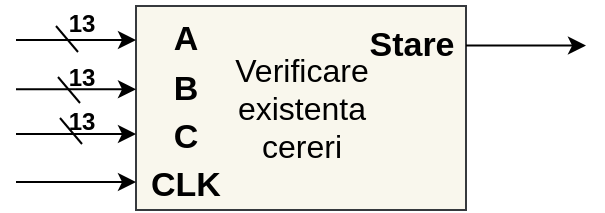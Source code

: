 <mxfile version="21.3.4" type="device">
  <diagram name="Page-1" id="VKMU4g4UH0HTz8x48zFp">
    <mxGraphModel dx="553" dy="308" grid="0" gridSize="10" guides="1" tooltips="1" connect="1" arrows="1" fold="1" page="1" pageScale="1" pageWidth="827" pageHeight="1169" background="#ffffff" math="0" shadow="0">
      <root>
        <mxCell id="0" />
        <mxCell id="1" parent="0" />
        <mxCell id="JUZib6-nhp5S9tP7I-Et-2" value="" style="rounded=0;whiteSpace=wrap;html=1;fillColor=#f9f7ed;strokeColor=#36393d;" vertex="1" parent="1">
          <mxGeometry x="200" y="363" width="165" height="102" as="geometry" />
        </mxCell>
        <mxCell id="JUZib6-nhp5S9tP7I-Et-5" value="&lt;font color=&quot;#000000&quot;&gt;&lt;span style=&quot;font-size: 17px;&quot;&gt;&lt;b&gt;C&lt;/b&gt;&lt;/span&gt;&lt;/font&gt;" style="text;html=1;strokeColor=none;fillColor=none;align=center;verticalAlign=middle;whiteSpace=wrap;rounded=0;" vertex="1" parent="1">
          <mxGeometry x="205" y="419" width="40" height="20" as="geometry" />
        </mxCell>
        <mxCell id="JUZib6-nhp5S9tP7I-Et-6" value="&lt;font color=&quot;#000000&quot;&gt;&lt;span style=&quot;font-size: 17px;&quot;&gt;&lt;b&gt;A&lt;/b&gt;&lt;/span&gt;&lt;/font&gt;" style="text;html=1;strokeColor=none;fillColor=none;align=center;verticalAlign=middle;whiteSpace=wrap;rounded=0;" vertex="1" parent="1">
          <mxGeometry x="200" y="360" width="50" height="40" as="geometry" />
        </mxCell>
        <mxCell id="JUZib6-nhp5S9tP7I-Et-10" value="" style="endArrow=classic;html=1;rounded=0;strokeColor=#000000;entryX=0;entryY=0.5;entryDx=0;entryDy=0;" edge="1" parent="1" target="JUZib6-nhp5S9tP7I-Et-6">
          <mxGeometry width="50" height="50" relative="1" as="geometry">
            <mxPoint x="140" y="380" as="sourcePoint" />
            <mxPoint x="380" y="460" as="targetPoint" />
          </mxGeometry>
        </mxCell>
        <mxCell id="JUZib6-nhp5S9tP7I-Et-12" value="" style="endArrow=classic;html=1;rounded=0;strokeColor=#000000;entryX=0;entryY=0.5;entryDx=0;entryDy=0;" edge="1" parent="1">
          <mxGeometry width="50" height="50" relative="1" as="geometry">
            <mxPoint x="140" y="427" as="sourcePoint" />
            <mxPoint x="200" y="427" as="targetPoint" />
          </mxGeometry>
        </mxCell>
        <mxCell id="JUZib6-nhp5S9tP7I-Et-13" value="&lt;font color=&quot;#000000&quot;&gt;&lt;span style=&quot;font-size: 16px;&quot;&gt;Verificare existenta cereri&lt;br&gt;&lt;/span&gt;&lt;/font&gt;" style="text;html=1;strokeColor=none;fillColor=none;align=center;verticalAlign=middle;whiteSpace=wrap;rounded=0;" vertex="1" parent="1">
          <mxGeometry x="240.5" y="366" width="84" height="96" as="geometry" />
        </mxCell>
        <mxCell id="JUZib6-nhp5S9tP7I-Et-20" value="" style="endArrow=classic;html=1;rounded=0;strokeColor=#000000;entryX=0;entryY=0.5;entryDx=0;entryDy=0;" edge="1" parent="1">
          <mxGeometry width="50" height="50" relative="1" as="geometry">
            <mxPoint x="365" y="382.8" as="sourcePoint" />
            <mxPoint x="425" y="382.8" as="targetPoint" />
          </mxGeometry>
        </mxCell>
        <mxCell id="JUZib6-nhp5S9tP7I-Et-23" value="&lt;font color=&quot;#000000&quot;&gt;&lt;span style=&quot;font-size: 17px;&quot;&gt;&lt;b&gt;B&lt;br&gt;&lt;/b&gt;&lt;/span&gt;&lt;/font&gt;" style="text;html=1;strokeColor=none;fillColor=none;align=center;verticalAlign=middle;whiteSpace=wrap;rounded=0;" vertex="1" parent="1">
          <mxGeometry x="200" y="385" width="50" height="40" as="geometry" />
        </mxCell>
        <mxCell id="JUZib6-nhp5S9tP7I-Et-24" value="" style="endArrow=classic;html=1;rounded=0;strokeColor=#000000;entryX=0;entryY=0.5;entryDx=0;entryDy=0;" edge="1" parent="1">
          <mxGeometry width="50" height="50" relative="1" as="geometry">
            <mxPoint x="140" y="404.66" as="sourcePoint" />
            <mxPoint x="200" y="404.66" as="targetPoint" />
          </mxGeometry>
        </mxCell>
        <mxCell id="JUZib6-nhp5S9tP7I-Et-28" value="&lt;font color=&quot;#000000&quot;&gt;&lt;span style=&quot;font-size: 17px;&quot;&gt;&lt;b&gt;CLK&lt;/b&gt;&lt;/span&gt;&lt;/font&gt;" style="text;html=1;strokeColor=none;fillColor=none;align=center;verticalAlign=middle;whiteSpace=wrap;rounded=0;" vertex="1" parent="1">
          <mxGeometry x="205" y="443" width="40" height="20" as="geometry" />
        </mxCell>
        <mxCell id="JUZib6-nhp5S9tP7I-Et-29" value="" style="endArrow=classic;html=1;rounded=0;strokeColor=#000000;entryX=0;entryY=0.5;entryDx=0;entryDy=0;" edge="1" parent="1">
          <mxGeometry width="50" height="50" relative="1" as="geometry">
            <mxPoint x="140" y="451" as="sourcePoint" />
            <mxPoint x="200" y="451" as="targetPoint" />
          </mxGeometry>
        </mxCell>
        <mxCell id="JUZib6-nhp5S9tP7I-Et-30" value="" style="endArrow=none;html=1;rounded=0;strokeColor=#000000;" edge="1" parent="1">
          <mxGeometry width="50" height="50" relative="1" as="geometry">
            <mxPoint x="171" y="386" as="sourcePoint" />
            <mxPoint x="160" y="373" as="targetPoint" />
          </mxGeometry>
        </mxCell>
        <mxCell id="JUZib6-nhp5S9tP7I-Et-31" value="&lt;font color=&quot;#000000&quot;&gt;&lt;b&gt;13&lt;/b&gt;&lt;/font&gt;" style="text;html=1;strokeColor=none;fillColor=none;align=center;verticalAlign=middle;whiteSpace=wrap;rounded=0;" vertex="1" parent="1">
          <mxGeometry x="162" y="366" width="22" height="12" as="geometry" />
        </mxCell>
        <mxCell id="JUZib6-nhp5S9tP7I-Et-32" value="&lt;font color=&quot;#000000&quot;&gt;&lt;b&gt;13&lt;/b&gt;&lt;/font&gt;" style="text;html=1;strokeColor=none;fillColor=none;align=center;verticalAlign=middle;whiteSpace=wrap;rounded=0;" vertex="1" parent="1">
          <mxGeometry x="166" y="391" width="14" height="15" as="geometry" />
        </mxCell>
        <mxCell id="JUZib6-nhp5S9tP7I-Et-33" value="" style="endArrow=none;html=1;rounded=0;strokeColor=#000000;" edge="1" parent="1">
          <mxGeometry width="50" height="50" relative="1" as="geometry">
            <mxPoint x="172" y="411.5" as="sourcePoint" />
            <mxPoint x="161" y="398.5" as="targetPoint" />
          </mxGeometry>
        </mxCell>
        <mxCell id="JUZib6-nhp5S9tP7I-Et-34" value="" style="endArrow=none;html=1;rounded=0;strokeColor=#000000;" edge="1" parent="1">
          <mxGeometry width="50" height="50" relative="1" as="geometry">
            <mxPoint x="173" y="432" as="sourcePoint" />
            <mxPoint x="162" y="419" as="targetPoint" />
          </mxGeometry>
        </mxCell>
        <mxCell id="JUZib6-nhp5S9tP7I-Et-35" value="&lt;font color=&quot;#000000&quot;&gt;&lt;b&gt;13&lt;/b&gt;&lt;/font&gt;" style="text;html=1;strokeColor=none;fillColor=none;align=center;verticalAlign=middle;whiteSpace=wrap;rounded=0;" vertex="1" parent="1">
          <mxGeometry x="166" y="413" width="14" height="15" as="geometry" />
        </mxCell>
        <mxCell id="JUZib6-nhp5S9tP7I-Et-36" value="&lt;font color=&quot;#000000&quot;&gt;&lt;span style=&quot;font-size: 17px;&quot;&gt;&lt;b&gt;Stare&lt;/b&gt;&lt;/span&gt;&lt;/font&gt;" style="text;html=1;strokeColor=none;fillColor=none;align=center;verticalAlign=middle;whiteSpace=wrap;rounded=0;" vertex="1" parent="1">
          <mxGeometry x="318" y="373" width="40" height="20" as="geometry" />
        </mxCell>
      </root>
    </mxGraphModel>
  </diagram>
</mxfile>
